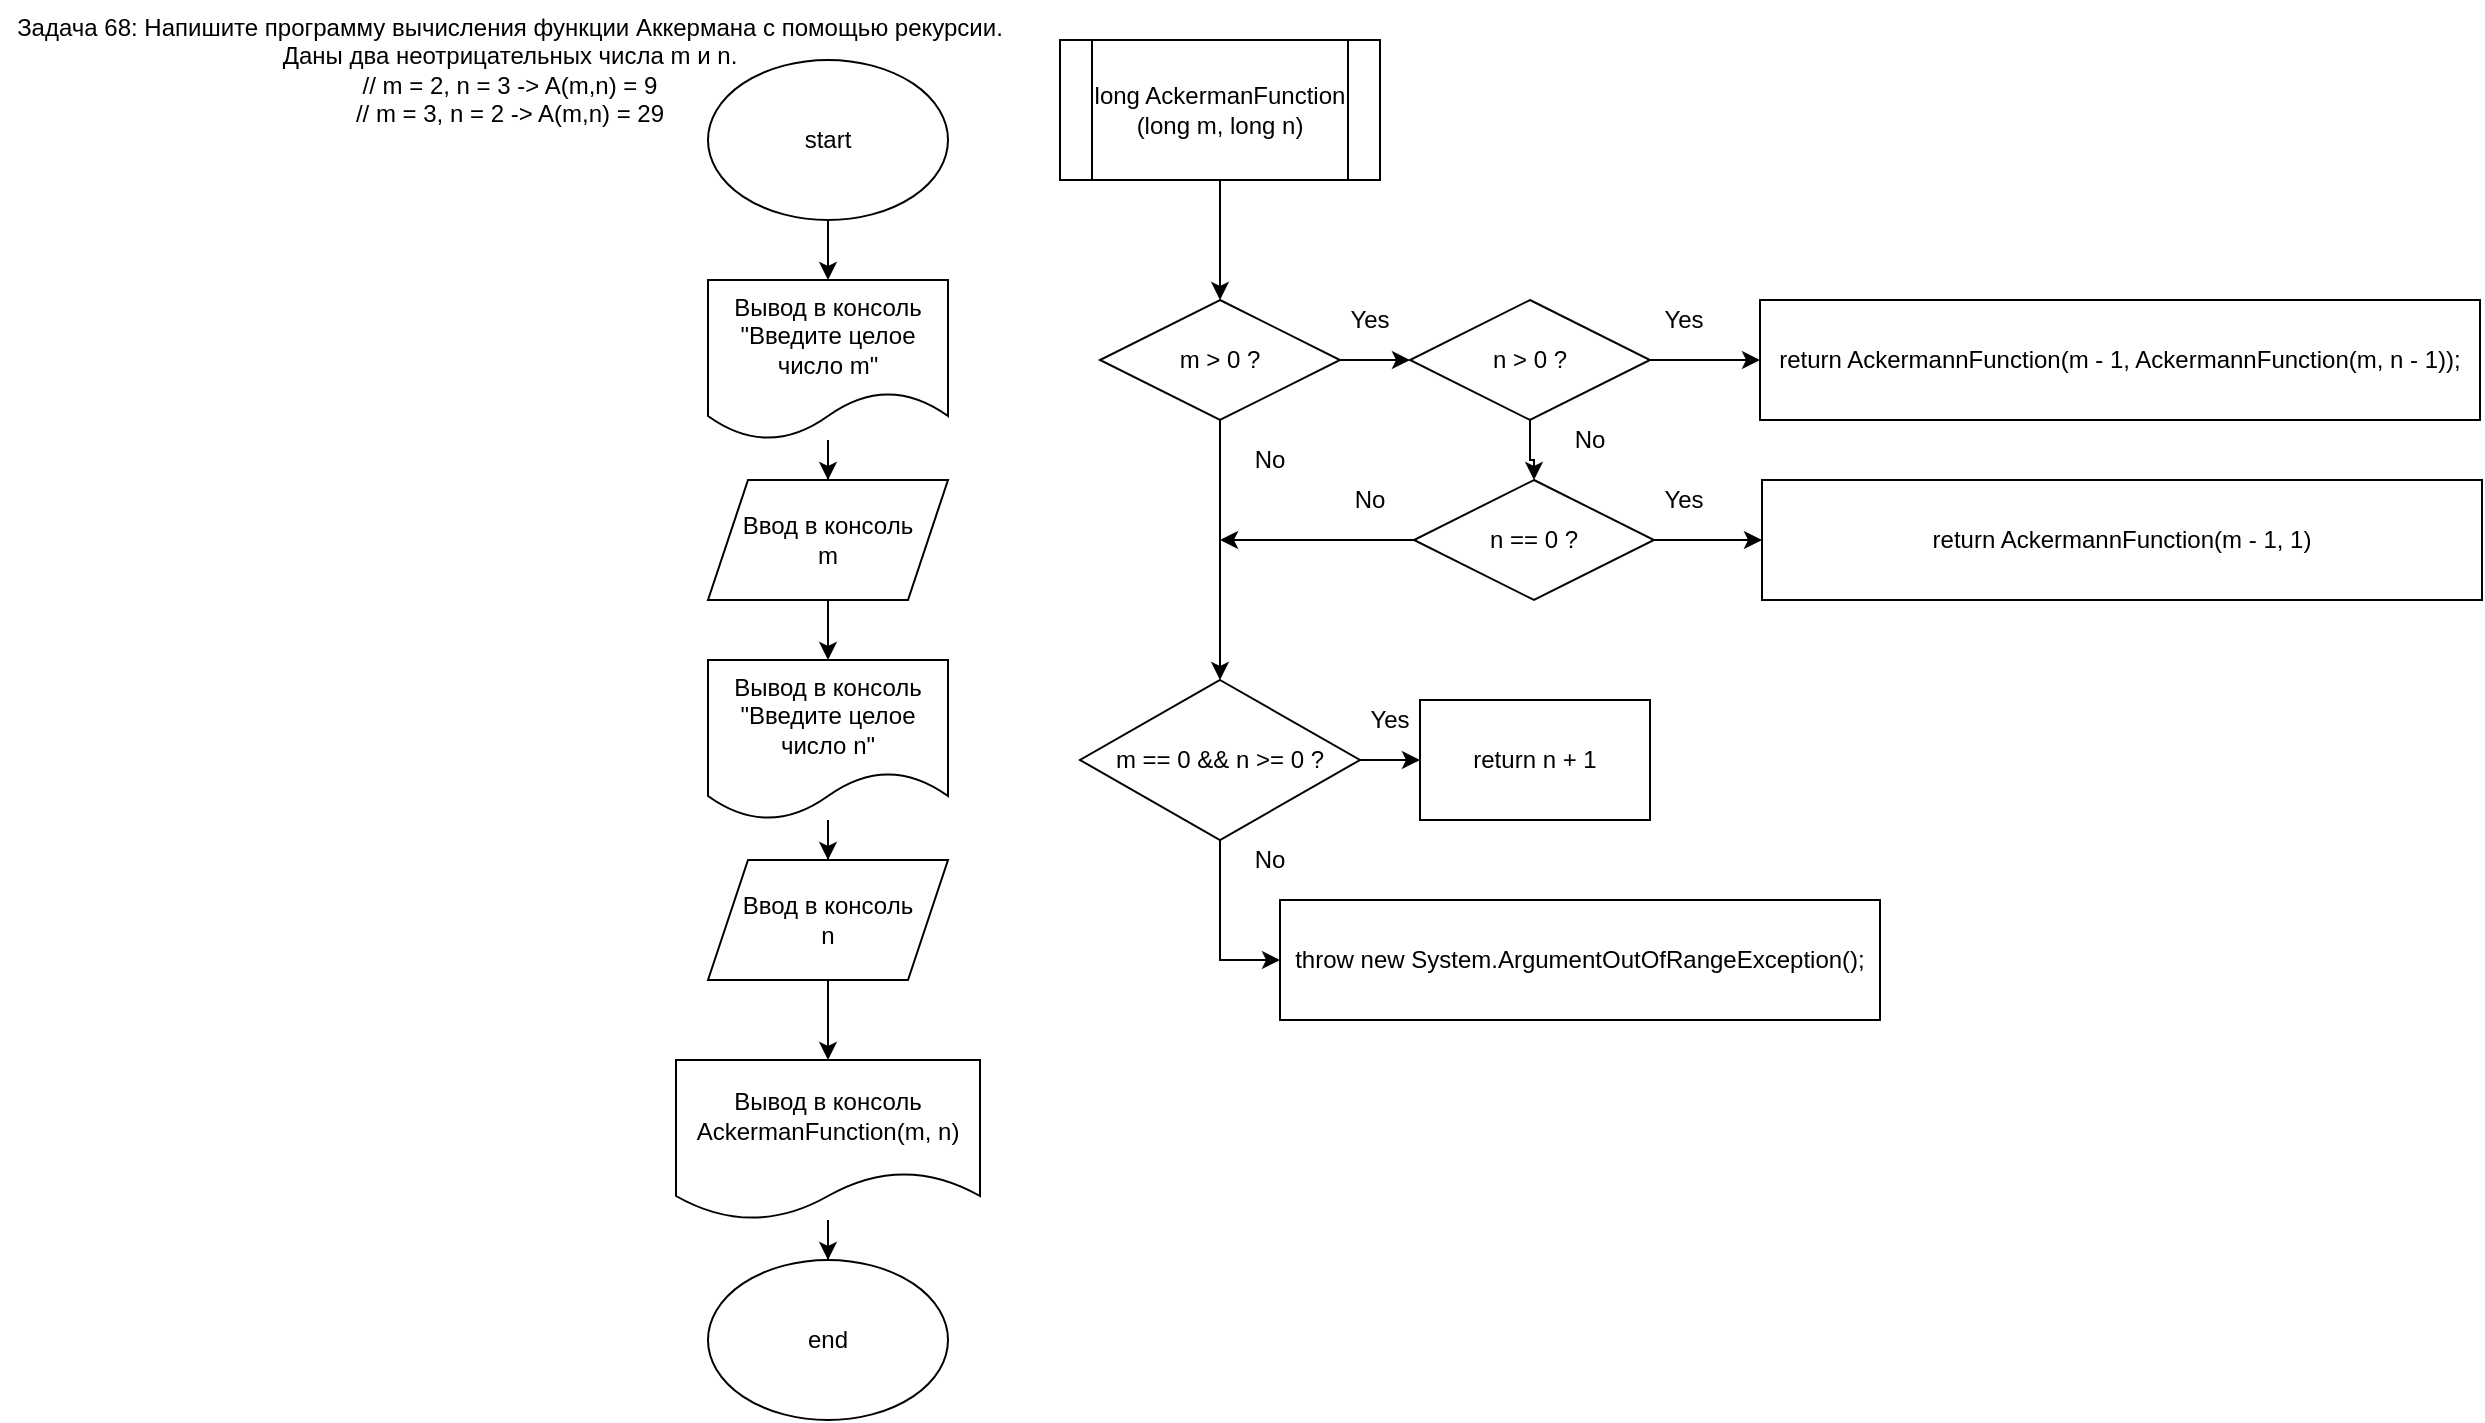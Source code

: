 <mxfile version="20.2.3" type="device"><diagram id="ph-lrm6LxIp6v51hJXJ6" name="Страница 1"><mxGraphModel dx="868" dy="553" grid="1" gridSize="10" guides="1" tooltips="1" connect="1" arrows="1" fold="1" page="1" pageScale="1" pageWidth="827" pageHeight="1169" math="0" shadow="0"><root><mxCell id="0"/><mxCell id="1" parent="0"/><mxCell id="J3ukWEcsBjsXwUmPBkes-1" value="&lt;div&gt;Задача 68: Напишите программу вычисления функции Аккермана с помощью рекурсии.&lt;/div&gt;&lt;div&gt;Даны два неотрицательных числа m и&lt;span style=&quot;background-color: initial;&quot;&gt;&amp;nbsp;n.&lt;/span&gt;&lt;/div&gt;&lt;div&gt;// m = 2, n = 3 -&amp;gt; A(m,n) = 9&lt;/div&gt;&lt;div&gt;// m = 3, n = 2 -&amp;gt; A(m,n) = 29&lt;/div&gt;" style="text;html=1;strokeColor=none;fillColor=none;align=center;verticalAlign=middle;whiteSpace=wrap;rounded=0;" vertex="1" parent="1"><mxGeometry width="510" height="70" as="geometry"/></mxCell><mxCell id="J3ukWEcsBjsXwUmPBkes-12" value="" style="edgeStyle=orthogonalEdgeStyle;rounded=0;orthogonalLoop=1;jettySize=auto;html=1;" edge="1" parent="1" source="J3ukWEcsBjsXwUmPBkes-2" target="J3ukWEcsBjsXwUmPBkes-11"><mxGeometry relative="1" as="geometry"/></mxCell><mxCell id="J3ukWEcsBjsXwUmPBkes-2" value="Ввод в консоль&lt;br&gt;m" style="shape=parallelogram;perimeter=parallelogramPerimeter;whiteSpace=wrap;html=1;fixedSize=1;" vertex="1" parent="1"><mxGeometry x="354" y="240" width="120" height="60" as="geometry"/></mxCell><mxCell id="J3ukWEcsBjsXwUmPBkes-8" value="" style="edgeStyle=orthogonalEdgeStyle;rounded=0;orthogonalLoop=1;jettySize=auto;html=1;" edge="1" parent="1" source="J3ukWEcsBjsXwUmPBkes-3" target="J3ukWEcsBjsXwUmPBkes-7"><mxGeometry relative="1" as="geometry"/></mxCell><mxCell id="J3ukWEcsBjsXwUmPBkes-3" value="start" style="ellipse;whiteSpace=wrap;html=1;" vertex="1" parent="1"><mxGeometry x="354" y="30" width="120" height="80" as="geometry"/></mxCell><mxCell id="J3ukWEcsBjsXwUmPBkes-4" value="end" style="ellipse;whiteSpace=wrap;html=1;" vertex="1" parent="1"><mxGeometry x="354" y="630" width="120" height="80" as="geometry"/></mxCell><mxCell id="J3ukWEcsBjsXwUmPBkes-9" value="" style="edgeStyle=orthogonalEdgeStyle;rounded=0;orthogonalLoop=1;jettySize=auto;html=1;" edge="1" parent="1" source="J3ukWEcsBjsXwUmPBkes-7" target="J3ukWEcsBjsXwUmPBkes-2"><mxGeometry relative="1" as="geometry"/></mxCell><mxCell id="J3ukWEcsBjsXwUmPBkes-7" value="Вывод в консоль&lt;br&gt;&quot;Введите целое число m&quot;" style="shape=document;whiteSpace=wrap;html=1;boundedLbl=1;" vertex="1" parent="1"><mxGeometry x="354" y="140" width="120" height="80" as="geometry"/></mxCell><mxCell id="J3ukWEcsBjsXwUmPBkes-16" value="" style="edgeStyle=orthogonalEdgeStyle;rounded=0;orthogonalLoop=1;jettySize=auto;html=1;" edge="1" parent="1" source="J3ukWEcsBjsXwUmPBkes-10" target="J3ukWEcsBjsXwUmPBkes-15"><mxGeometry relative="1" as="geometry"/></mxCell><mxCell id="J3ukWEcsBjsXwUmPBkes-10" value="Ввод в консоль&lt;br&gt;n" style="shape=parallelogram;perimeter=parallelogramPerimeter;whiteSpace=wrap;html=1;fixedSize=1;" vertex="1" parent="1"><mxGeometry x="354" y="430" width="120" height="60" as="geometry"/></mxCell><mxCell id="J3ukWEcsBjsXwUmPBkes-13" value="" style="edgeStyle=orthogonalEdgeStyle;rounded=0;orthogonalLoop=1;jettySize=auto;html=1;" edge="1" parent="1" source="J3ukWEcsBjsXwUmPBkes-11" target="J3ukWEcsBjsXwUmPBkes-10"><mxGeometry relative="1" as="geometry"/></mxCell><mxCell id="J3ukWEcsBjsXwUmPBkes-11" value="Вывод в консоль&lt;br&gt;&quot;Введите целое число n&quot;" style="shape=document;whiteSpace=wrap;html=1;boundedLbl=1;" vertex="1" parent="1"><mxGeometry x="354" y="330" width="120" height="80" as="geometry"/></mxCell><mxCell id="J3ukWEcsBjsXwUmPBkes-18" value="" style="edgeStyle=orthogonalEdgeStyle;rounded=0;orthogonalLoop=1;jettySize=auto;html=1;" edge="1" parent="1" source="J3ukWEcsBjsXwUmPBkes-15" target="J3ukWEcsBjsXwUmPBkes-4"><mxGeometry relative="1" as="geometry"/></mxCell><mxCell id="J3ukWEcsBjsXwUmPBkes-15" value="Вывод в консоль&lt;br&gt;AckermanFunction(m, n)" style="shape=document;whiteSpace=wrap;html=1;boundedLbl=1;" vertex="1" parent="1"><mxGeometry x="338" y="530" width="152" height="80" as="geometry"/></mxCell><mxCell id="J3ukWEcsBjsXwUmPBkes-20" value="" style="edgeStyle=orthogonalEdgeStyle;rounded=0;orthogonalLoop=1;jettySize=auto;html=1;" edge="1" parent="1" source="J3ukWEcsBjsXwUmPBkes-17" target="J3ukWEcsBjsXwUmPBkes-19"><mxGeometry relative="1" as="geometry"/></mxCell><mxCell id="J3ukWEcsBjsXwUmPBkes-17" value="long AckermanFunction&lt;br&gt;(long m, long n)" style="shape=process;whiteSpace=wrap;html=1;backgroundOutline=1;" vertex="1" parent="1"><mxGeometry x="530" y="20" width="160" height="70" as="geometry"/></mxCell><mxCell id="J3ukWEcsBjsXwUmPBkes-26" value="" style="edgeStyle=orthogonalEdgeStyle;rounded=0;orthogonalLoop=1;jettySize=auto;html=1;" edge="1" parent="1" source="J3ukWEcsBjsXwUmPBkes-19" target="J3ukWEcsBjsXwUmPBkes-25"><mxGeometry relative="1" as="geometry"/></mxCell><mxCell id="J3ukWEcsBjsXwUmPBkes-31" value="" style="edgeStyle=orthogonalEdgeStyle;rounded=0;orthogonalLoop=1;jettySize=auto;html=1;" edge="1" parent="1" source="J3ukWEcsBjsXwUmPBkes-19" target="J3ukWEcsBjsXwUmPBkes-30"><mxGeometry relative="1" as="geometry"/></mxCell><mxCell id="J3ukWEcsBjsXwUmPBkes-19" value="m &amp;gt; 0 ?" style="rhombus;whiteSpace=wrap;html=1;" vertex="1" parent="1"><mxGeometry x="550" y="150" width="120" height="60" as="geometry"/></mxCell><mxCell id="J3ukWEcsBjsXwUmPBkes-46" value="" style="edgeStyle=orthogonalEdgeStyle;rounded=0;orthogonalLoop=1;jettySize=auto;html=1;entryX=0;entryY=0.5;entryDx=0;entryDy=0;" edge="1" parent="1" source="J3ukWEcsBjsXwUmPBkes-25" target="J3ukWEcsBjsXwUmPBkes-45"><mxGeometry relative="1" as="geometry"/></mxCell><mxCell id="J3ukWEcsBjsXwUmPBkes-50" value="" style="edgeStyle=orthogonalEdgeStyle;rounded=0;orthogonalLoop=1;jettySize=auto;html=1;" edge="1" parent="1" source="J3ukWEcsBjsXwUmPBkes-25" target="J3ukWEcsBjsXwUmPBkes-49"><mxGeometry relative="1" as="geometry"/></mxCell><mxCell id="J3ukWEcsBjsXwUmPBkes-25" value="m == 0 &amp;amp;&amp;amp; n &amp;gt;= 0 ?" style="rhombus;whiteSpace=wrap;html=1;" vertex="1" parent="1"><mxGeometry x="540" y="340" width="140" height="80" as="geometry"/></mxCell><mxCell id="J3ukWEcsBjsXwUmPBkes-27" value="No" style="text;html=1;strokeColor=none;fillColor=none;align=center;verticalAlign=middle;whiteSpace=wrap;rounded=0;" vertex="1" parent="1"><mxGeometry x="620" y="220" width="30" height="20" as="geometry"/></mxCell><mxCell id="J3ukWEcsBjsXwUmPBkes-28" value="Yes" style="text;html=1;strokeColor=none;fillColor=none;align=center;verticalAlign=middle;whiteSpace=wrap;rounded=0;" vertex="1" parent="1"><mxGeometry x="670" y="150" width="30" height="20" as="geometry"/></mxCell><mxCell id="J3ukWEcsBjsXwUmPBkes-29" value="Yes" style="text;html=1;strokeColor=none;fillColor=none;align=center;verticalAlign=middle;whiteSpace=wrap;rounded=0;" vertex="1" parent="1"><mxGeometry x="680" y="350" width="30" height="20" as="geometry"/></mxCell><mxCell id="J3ukWEcsBjsXwUmPBkes-35" value="" style="edgeStyle=orthogonalEdgeStyle;rounded=0;orthogonalLoop=1;jettySize=auto;html=1;" edge="1" parent="1" source="J3ukWEcsBjsXwUmPBkes-30" target="J3ukWEcsBjsXwUmPBkes-34"><mxGeometry relative="1" as="geometry"/></mxCell><mxCell id="J3ukWEcsBjsXwUmPBkes-40" value="" style="edgeStyle=orthogonalEdgeStyle;rounded=0;orthogonalLoop=1;jettySize=auto;html=1;" edge="1" parent="1" source="J3ukWEcsBjsXwUmPBkes-30" target="J3ukWEcsBjsXwUmPBkes-39"><mxGeometry relative="1" as="geometry"/></mxCell><mxCell id="J3ukWEcsBjsXwUmPBkes-30" value="n &amp;gt; 0 ?" style="rhombus;whiteSpace=wrap;html=1;" vertex="1" parent="1"><mxGeometry x="705" y="150" width="120" height="60" as="geometry"/></mxCell><mxCell id="J3ukWEcsBjsXwUmPBkes-32" value="Yes" style="text;html=1;strokeColor=none;fillColor=none;align=center;verticalAlign=middle;whiteSpace=wrap;rounded=0;" vertex="1" parent="1"><mxGeometry x="827" y="150" width="30" height="20" as="geometry"/></mxCell><mxCell id="J3ukWEcsBjsXwUmPBkes-34" value="return AckermannFunction(m - 1, AckermannFunction(m, n - 1));" style="whiteSpace=wrap;html=1;" vertex="1" parent="1"><mxGeometry x="880" y="150" width="360" height="60" as="geometry"/></mxCell><mxCell id="J3ukWEcsBjsXwUmPBkes-36" value="return AckermannFunction(m - 1, 1)" style="whiteSpace=wrap;html=1;" vertex="1" parent="1"><mxGeometry x="881" y="240" width="360" height="60" as="geometry"/></mxCell><mxCell id="J3ukWEcsBjsXwUmPBkes-38" value="No" style="text;html=1;strokeColor=none;fillColor=none;align=center;verticalAlign=middle;whiteSpace=wrap;rounded=0;" vertex="1" parent="1"><mxGeometry x="780" y="210" width="30" height="20" as="geometry"/></mxCell><mxCell id="J3ukWEcsBjsXwUmPBkes-41" value="" style="edgeStyle=orthogonalEdgeStyle;rounded=0;orthogonalLoop=1;jettySize=auto;html=1;" edge="1" parent="1" source="J3ukWEcsBjsXwUmPBkes-39" target="J3ukWEcsBjsXwUmPBkes-36"><mxGeometry relative="1" as="geometry"/></mxCell><mxCell id="J3ukWEcsBjsXwUmPBkes-39" value="n == 0 ?" style="rhombus;whiteSpace=wrap;html=1;" vertex="1" parent="1"><mxGeometry x="707" y="240" width="120" height="60" as="geometry"/></mxCell><mxCell id="J3ukWEcsBjsXwUmPBkes-42" value="" style="endArrow=classic;html=1;rounded=0;exitX=0;exitY=0.5;exitDx=0;exitDy=0;" edge="1" parent="1" source="J3ukWEcsBjsXwUmPBkes-39"><mxGeometry width="50" height="50" relative="1" as="geometry"><mxPoint x="880" y="360" as="sourcePoint"/><mxPoint x="610" y="270" as="targetPoint"/></mxGeometry></mxCell><mxCell id="J3ukWEcsBjsXwUmPBkes-43" value="Yes" style="text;html=1;strokeColor=none;fillColor=none;align=center;verticalAlign=middle;whiteSpace=wrap;rounded=0;" vertex="1" parent="1"><mxGeometry x="827" y="240" width="30" height="20" as="geometry"/></mxCell><mxCell id="J3ukWEcsBjsXwUmPBkes-44" value="No" style="text;html=1;strokeColor=none;fillColor=none;align=center;verticalAlign=middle;whiteSpace=wrap;rounded=0;" vertex="1" parent="1"><mxGeometry x="670" y="240" width="30" height="20" as="geometry"/></mxCell><mxCell id="J3ukWEcsBjsXwUmPBkes-45" value="throw new System.ArgumentOutOfRangeException();" style="whiteSpace=wrap;html=1;" vertex="1" parent="1"><mxGeometry x="640" y="450" width="300" height="60" as="geometry"/></mxCell><mxCell id="J3ukWEcsBjsXwUmPBkes-47" value="No" style="text;html=1;strokeColor=none;fillColor=none;align=center;verticalAlign=middle;whiteSpace=wrap;rounded=0;" vertex="1" parent="1"><mxGeometry x="620" y="420" width="30" height="20" as="geometry"/></mxCell><mxCell id="J3ukWEcsBjsXwUmPBkes-49" value="return n + 1" style="whiteSpace=wrap;html=1;" vertex="1" parent="1"><mxGeometry x="710" y="350" width="115" height="60" as="geometry"/></mxCell></root></mxGraphModel></diagram></mxfile>